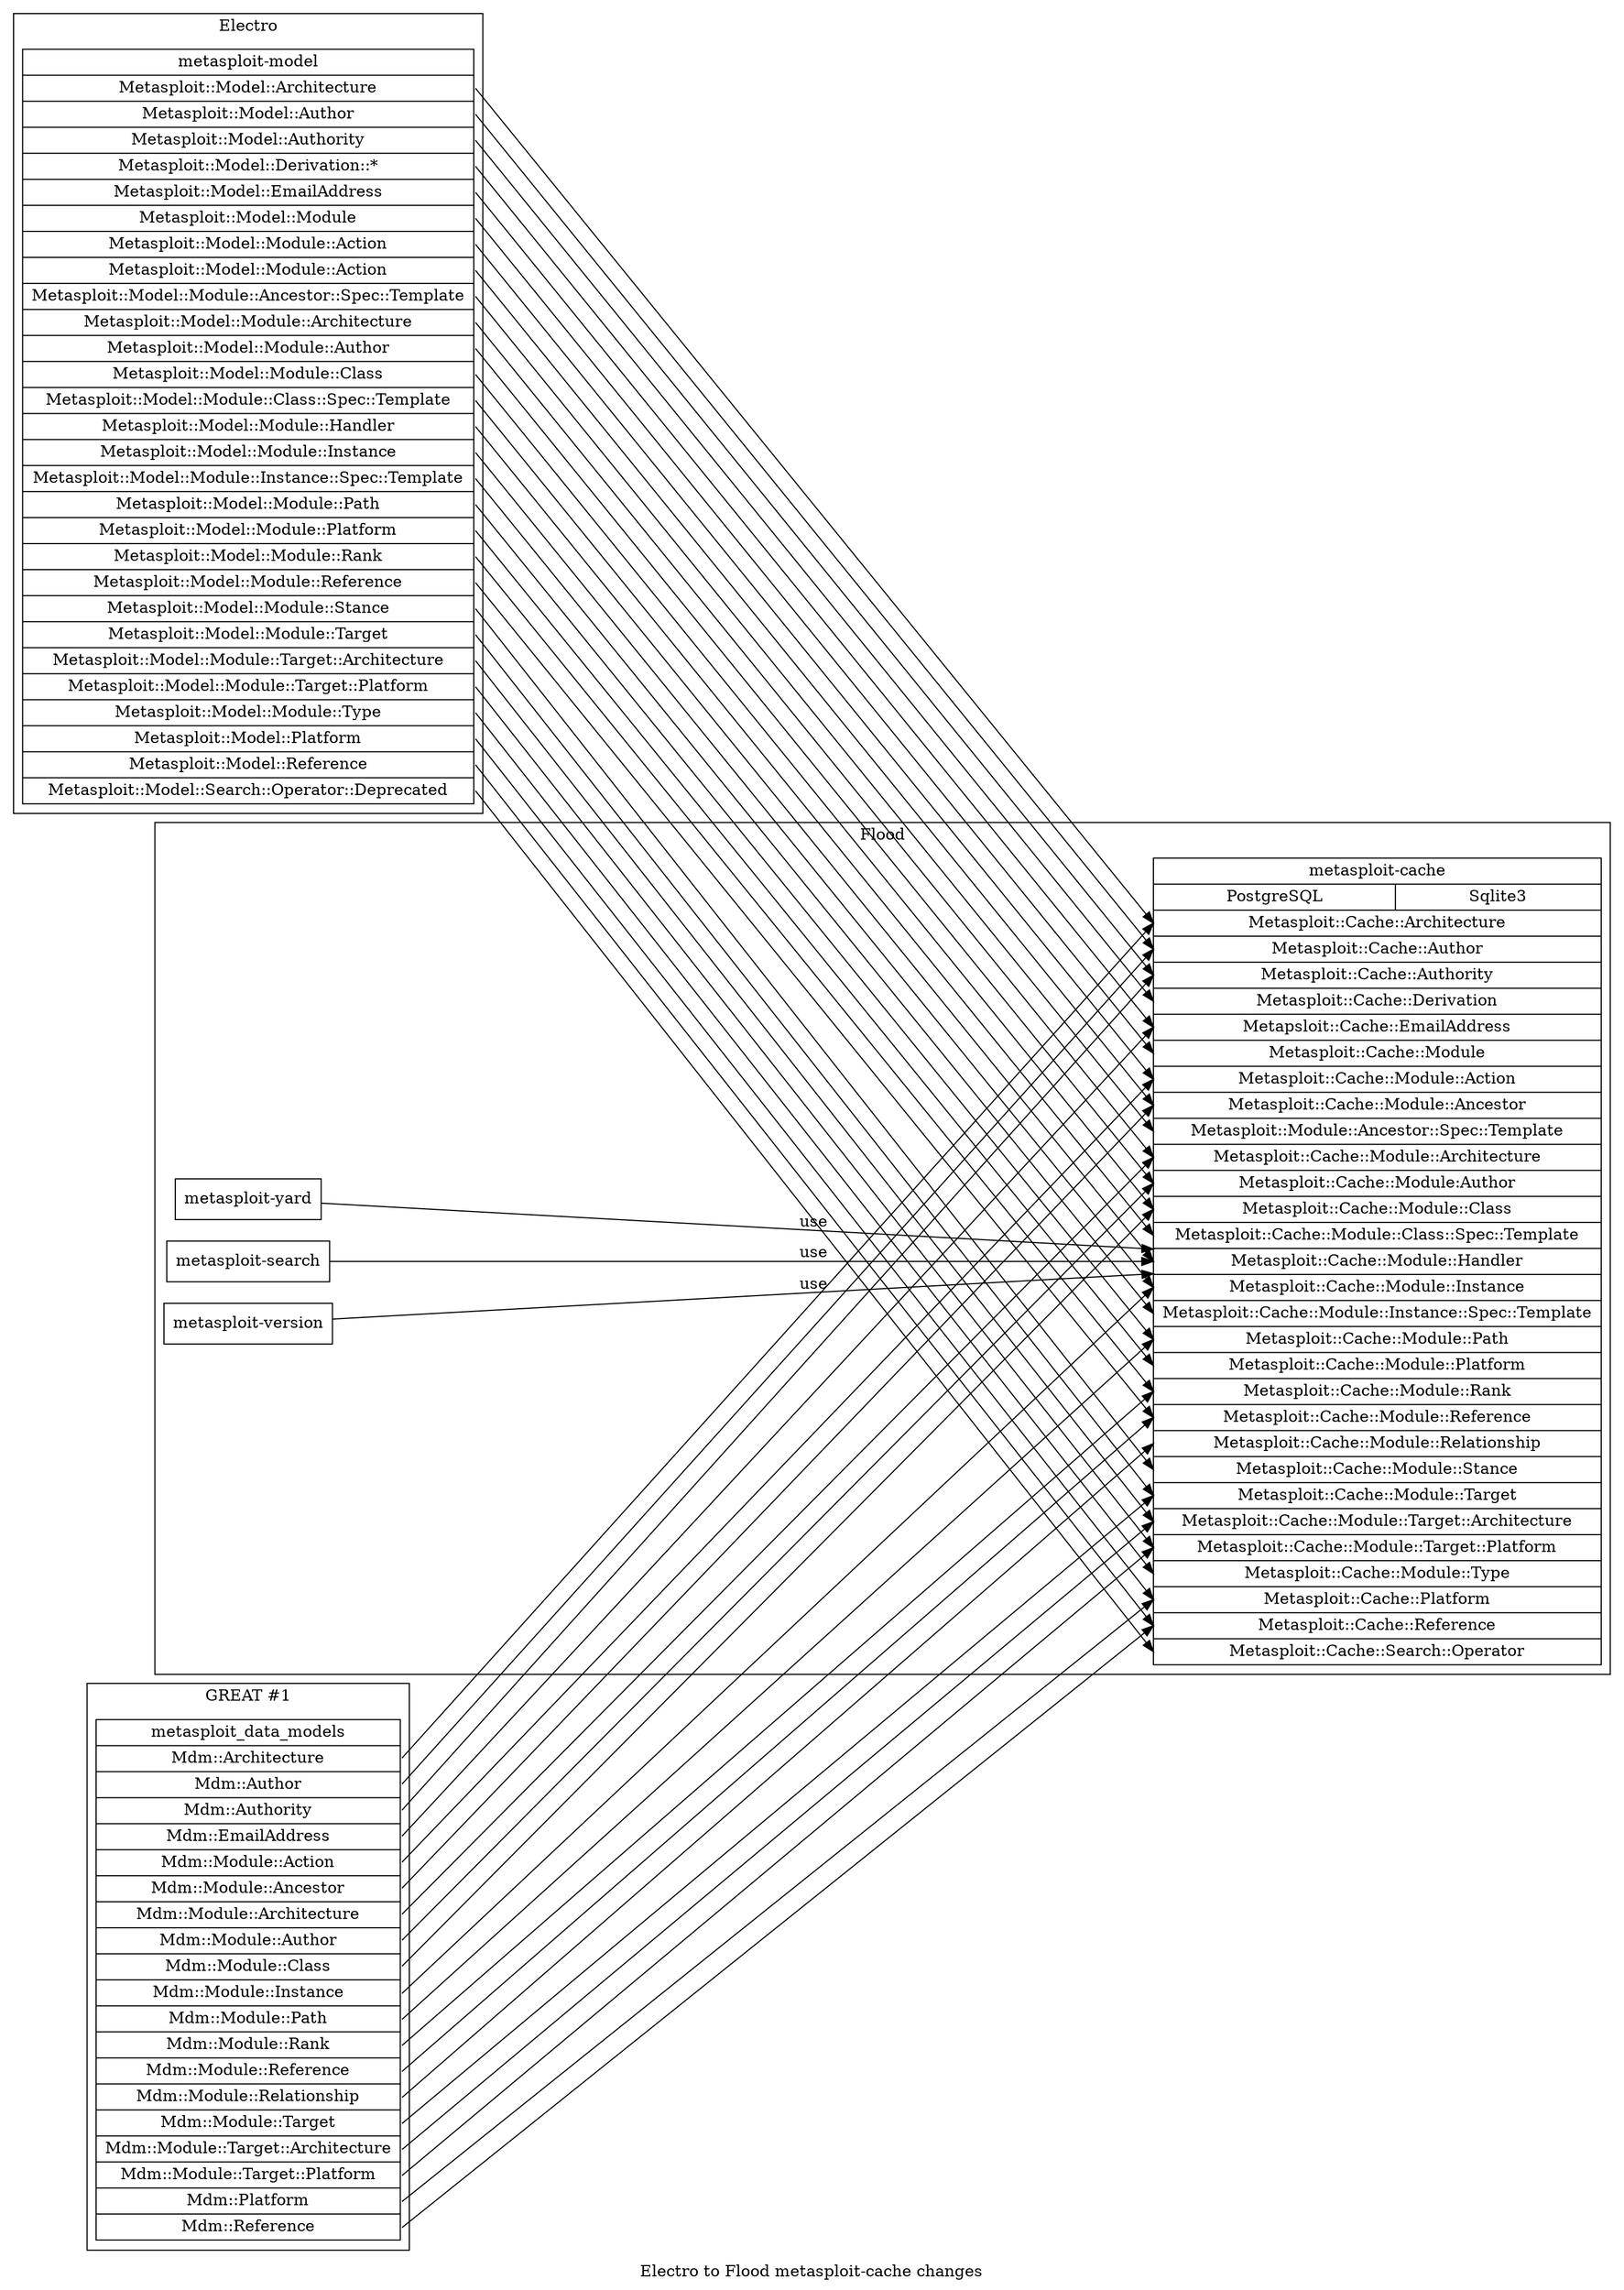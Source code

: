 digraph flood {
  graph [
    label = "Electro to Flood metasploit-cache changes"
    rankdir = "LR"
    ranksep = "8"
    splines="line"
  ]
  node [
    shape = "record"
  ]

  /*
   *  Nodes
   */

  subgraph cluster_electro {
    label = "Electro"

    "metasploit-model (Electro)" [
      label = "<title> metasploit-model | " +
              "<architecture> Metasploit::Model::Architecture | " +
              "<author> Metasploit::Model::Author | " +
              "<authority> Metasploit::Model::Authority | " +
              "<derivation> Metasploit::Model::Derivation::* | " +
              "<email_address> Metasploit::Model::EmailAddress | " +
              "<module> Metasploit::Model::Module | " +
              "<module_action> Metasploit::Model::Module::Action | " +
              "<module_ancestor> Metasploit::Model::Module::Action | " +
              "<module_ancestor_spec_template> Metasploit::Model::Module::Ancestor::Spec::Template | " +
              "<module_architecture>  Metasploit::Model::Module::Architecture | " +
              "<module_author> Metasploit::Model::Module::Author | " +
              "<module_class> Metasploit::Model::Module::Class | " +
              "<module_class_spec_template> Metasploit::Model::Module::Class::Spec::Template | " +
              "<module_handler> Metasploit::Model::Module::Handler | " +
              "<module_instance> Metasploit::Model::Module::Instance | " +
              "<module_instance_spec_template> Metasploit::Model::Module::Instance::Spec::Template | " +
              "<module_path> Metasploit::Model::Module::Path | " +
              "<module_platform> Metasploit::Model::Module::Platform | " +
              "<module_rank> Metasploit::Model::Module::Rank | " +
              "<module_reference> Metasploit::Model::Module::Reference | " +
              "<module_stance> Metasploit::Model::Module::Stance | " +
              "<module_target> Metasploit::Model::Module::Target | " +
              "<module_target_architecture> Metasploit::Model::Module::Target::Architecture | " +
              "<module_target_platform> Metasploit::Model::Module::Target::Platform | " +
              "<module_type> Metasploit::Model::Module::Type | " +
              "<platform> Metasploit::Model::Platform | " +
              "<reference> Metasploit::Model::Reference | " +
              "<search_operator_deprecated> Metasploit::Model::Search::Operator::Deprecated"
    ]
  }

  subgraph cluster_great_one {
    label = "GREAT #1"

    "metasploit_data_models (GREAT #1)" [
      label = "<title> metasploit_data_models | " +
              "<architecture> Mdm::Architecture | " +
              "<author> Mdm::Author | " +
              "<authority> Mdm::Authority | " +
              "<email_address> Mdm::EmailAddress | " +
              "<module_action> Mdm::Module::Action | " +
              "<module_ancestor> Mdm::Module::Ancestor | " +
              "<module_architecture> Mdm::Module::Architecture | " +
              "<module_author> Mdm::Module::Author | " +
              "<module_class> Mdm::Module::Class | " +
              "<module_instance> Mdm::Module::Instance | " +
              "<module_path> Mdm::Module::Path | " +
              "<module_rank> Mdm::Module::Rank | " +
              "<module_reference> Mdm::Module::Reference | " +
              "<module_relationship> Mdm::Module::Relationship | " +
              "<module_target> Mdm::Module::Target | " +
              "<module_target_architecture> Mdm::Module::Target::Architecture | " +
              "<module_target_platform> Mdm::Module::Target::Platform | " +
              "<platform> Mdm::Platform | " +
              "<reference> Mdm::Reference"
    ]
  }

  subgraph cluster_flood {
    label = "Flood"

    /*
     * Nodes
     */

    "metasploit-cache" [
      label = "<title> metasploit-cache | " +
              "{ PostgreSQL | Sqlite3 } | " +
              "<architecture> Metasploit::Cache::Architecture | " +
              "<author> Metasploit::Cache::Author | " +
              "<authority> Metasploit::Cache::Authority | " +
              "<derivation> Metasploit::Cache::Derivation | " +
              "<email_address> Metapsloit::Cache::EmailAddress | " +
              "<module> Metasploit::Cache::Module | " +
              "<module_action> Metasploit::Cache::Module::Action | " +
              "<module_ancestor> Metasploit::Cache::Module::Ancestor | " +
              "<module_ancestor_spec_template> Metasploit::Module::Ancestor::Spec::Template | " +
              "<module_architecture> Metasploit::Cache::Module::Architecture | " +
              "<module_author> Metasploit::Cache::Module:Author | " +
              "<module_class> Metasploit::Cache::Module::Class | " +
              "<module_class_spec_template> Metasploit::Cache::Module::Class::Spec::Template | " +
              "<module_handler> Metasploit::Cache::Module::Handler | " +
              "<module_instance> Metasploit::Cache::Module::Instance | " +
              "<module_instance_spec_template> Metasploit::Cache::Module::Instance::Spec::Template | " +
              "<module_path> Metasploit::Cache::Module::Path | " +
              "<module_platform> Metasploit::Cache::Module::Platform | " +
              "<module_rank> Metasploit::Cache::Module::Rank | " +
              "<module_reference> Metasploit::Cache::Module::Reference | " +
              "<module_relationship> Metasploit::Cache::Module::Relationship | " +
              "<module_stance> Metasploit::Cache::Module::Stance | " +
              "<module_target> Metasploit::Cache::Module::Target | " +
              "<module_target_architecture> Metasploit::Cache::Module::Target::Architecture | " +
              "<module_target_platform> Metasploit::Cache::Module::Target::Platform | " +
              "<module_type> Metasploit::Cache::Module::Type | " +
              "<platform> Metasploit::Cache::Platform | " +
              "<reference> Metasploit::Cache::Reference | " +
              "<search_operator> Metasploit::Cache::Search::Operator"
    ]

    "metasploit-search"
    "metasploit-version"
    "metasploit-yard"

    /*
     * Edges
     */

    "metasploit-search" -> "metasploit-cache" [
      label = "use"
    ]
    "metasploit-version" -> "metasploit-cache" [
      label = "use"
    ]
    "metasploit-yard" -> "metasploit-cache" [
      label = "use"
    ]
  }

  /*
   *
   *  Edges
   *
   */

  /*
   *  Great #1 -> Flood
   */

  "metasploit_data_models (GREAT #1)":architecture -> "metasploit-cache":architecture
  "metasploit_data_models (GREAT #1)":author -> "metasploit-cache":author
  "metasploit_data_models (GREAT #1)":authority -> "metasploit-cache":authority
  "metasploit_data_models (GREAT #1)":email_address -> "metasploit-cache":email_address
  "metasploit_data_models (GREAT #1)":module_action -> "metasploit-cache":module_action
  "metasploit_data_models (GREAT #1)":module_ancestor -> "metasploit-cache":module_ancestor
  "metasploit_data_models (GREAT #1)":module_architecture -> "metasploit-cache":module_architecture
  "metasploit_data_models (GREAT #1)":module_author -> "metasploit-cache":module_author
  "metasploit_data_models (GREAT #1)":module_class -> "metasploit-cache":module_class
  "metasploit_data_models (GREAT #1)":module_instance -> "metasploit-cache":module_instance
  "metasploit_data_models (GREAT #1)":module_path -> "metasploit-cache":module_path
  "metasploit_data_models (GREAT #1)":module_rank -> "metasploit-cache":module_rank
  "metasploit_data_models (GREAT #1)":module_reference -> "metasploit-cache":module_reference
  "metasploit_data_models (GREAT #1)":module_relationship -> "metasploit-cache":module_relationship
  "metasploit_data_models (GREAT #1)":module_target -> "metasploit-cache":module_target
  "metasploit_data_models (GREAT #1)":module_target_architecture -> "metasploit-cache":module_target_architecture
  "metasploit_data_models (GREAT #1)":module_target_platform -> "metasploit-cache":module_target_platform
  "metasploit_data_models (GREAT #1)":platform -> "metasploit-cache":platform
  "metasploit_data_models (GREAT #1)":reference -> "metasploit-cache":reference

  /*
   *  Electro -> Flood
   */

  "metasploit-model (Electro)":architecture -> "metasploit-cache":architecture
  "metasploit-model (Electro)":author -> "metasploit-cache":author
  "metasploit-model (Electro)":authority -> "metasploit-cache":authority
  "metasploit-model (Electro)":derivation -> "metasploit-cache":derivation
  "metasploit-model (Electro)":email_address -> "metasploit-cache":email_address
  "metasploit-model (Electro)":module -> "metasploit-cache":module
  "metasploit-model (Electro)":module_action -> "metasploit-cache":module_action
  "metasploit-model (Electro)":module_ancestor -> "metasploit-cache":module_ancestor
  "metasploit-model (Electro)":module_ancestor_spec_template -> "metasploit-cache":module_ancestor_spec_template
  "metasploit-model (Electro)":module_architecture -> "metasploit-cache":module_architecture
  "metasploit-model (Electro)":module_author -> "metasploit-cache":module_author
  "metasploit-model (Electro)":module_class -> "metasploit-cache":module_class
  "metasploit-model (Electro)":module_class_spec_template -> "metasploit-cache":module_class_spec_template
  "metasploit-model (Electro)":module_handler -> "metasploit-cache":module_handler
  "metasploit-model (Electro)":module_instance -> "metasploit-cache":module_instance
  "metasploit-model (Electro)":module_instance_spec_template -> "metasploit-cache":module_instance_spec_template
  "metasploit-model (Electro)":module_path -> "metasploit-cache":module_path
  "metasploit-model (Electro)":module_platform -> "metasploit-cache":module_platform
  "metasploit-model (Electro)":module_rank -> "metasploit-cache":module_rank
  "metasploit-model (Electro)":module_reference -> "metasploit-cache":module_reference
  "metasploit-model (Electro)":module_stance -> "metasploit-cache":module_stance
  "metasploit-model (Electro)":module_target -> "metasploit-cache":module_target
  "metasploit-model (Electro)":module_target_architecture -> "metasploit-cache":module_target_architecture
  "metasploit-model (Electro)":module_target_platform -> "metasploit-cache":module_target_platform
  "metasploit-model (Electro)":module_type -> "metasploit-cache":module_type
  "metasploit-model (Electro)":platform -> "metasploit-cache":platform
  "metasploit-model (Electro)":reference -> "metasploit-cache":reference
  "metasploit-model (Electro)":search_operator_deprecated -> "metasploit-cache":search_operator
}
